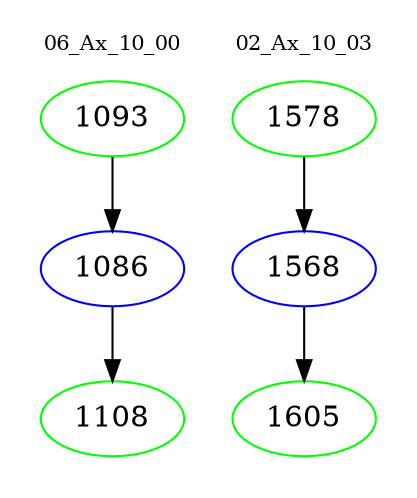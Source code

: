 digraph{
subgraph cluster_0 {
color = white
label = "06_Ax_10_00";
fontsize=10;
T0_1093 [label="1093", color="green"]
T0_1093 -> T0_1086 [color="black"]
T0_1086 [label="1086", color="blue"]
T0_1086 -> T0_1108 [color="black"]
T0_1108 [label="1108", color="green"]
}
subgraph cluster_1 {
color = white
label = "02_Ax_10_03";
fontsize=10;
T1_1578 [label="1578", color="green"]
T1_1578 -> T1_1568 [color="black"]
T1_1568 [label="1568", color="blue"]
T1_1568 -> T1_1605 [color="black"]
T1_1605 [label="1605", color="green"]
}
}
